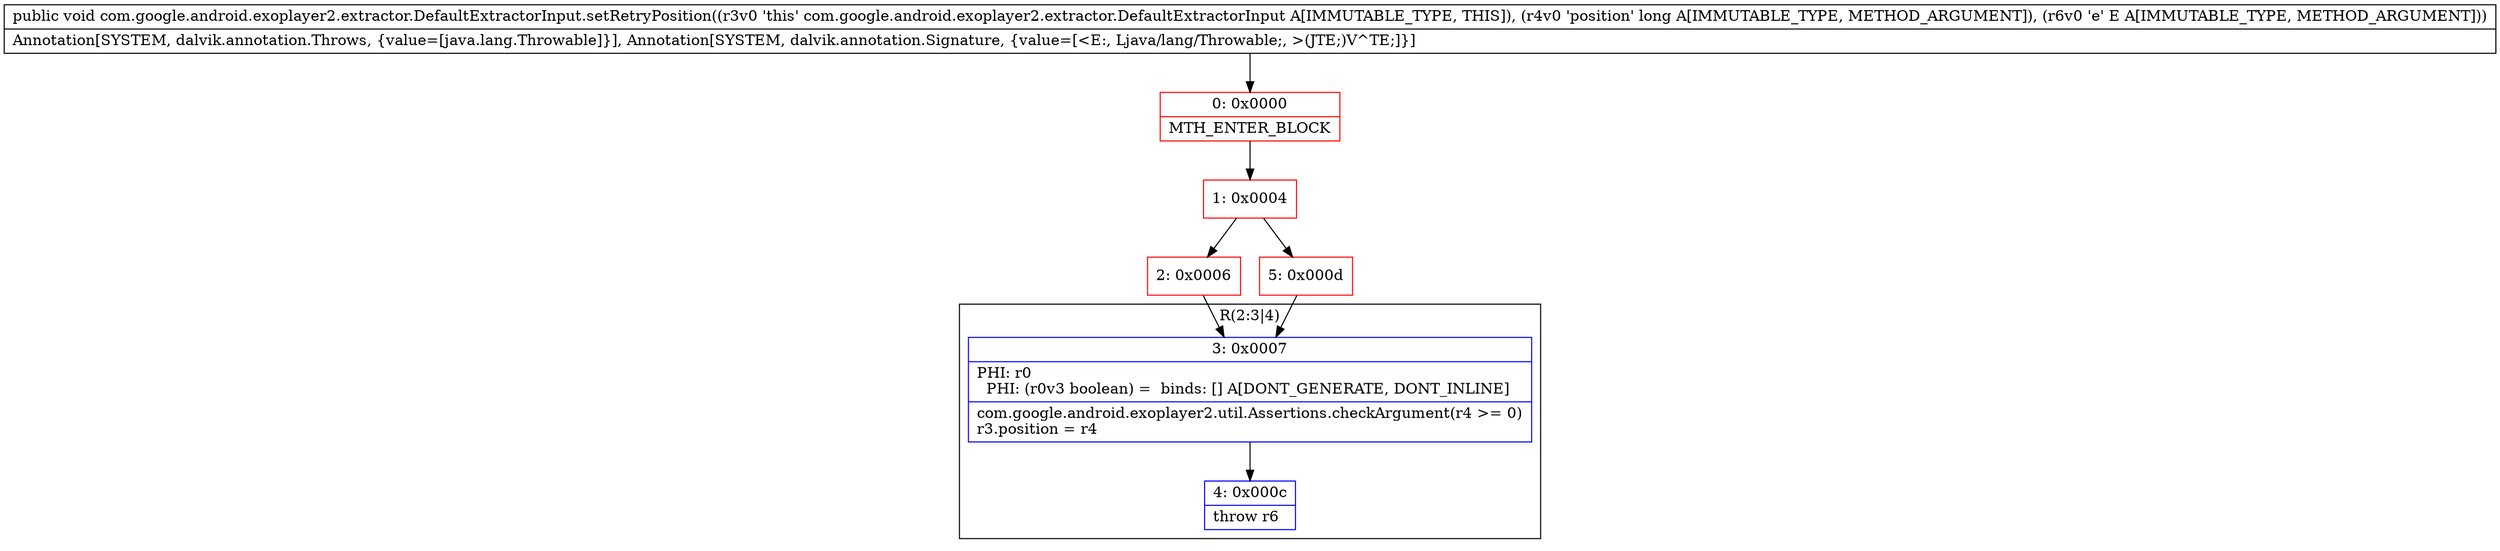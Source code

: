 digraph "CFG forcom.google.android.exoplayer2.extractor.DefaultExtractorInput.setRetryPosition(JLjava\/lang\/Throwable;)V" {
subgraph cluster_Region_534299818 {
label = "R(2:3|4)";
node [shape=record,color=blue];
Node_3 [shape=record,label="{3\:\ 0x0007|PHI: r0 \l  PHI: (r0v3 boolean) =  binds: [] A[DONT_GENERATE, DONT_INLINE]\l|com.google.android.exoplayer2.util.Assertions.checkArgument(r4 \>= 0)\lr3.position = r4\l}"];
Node_4 [shape=record,label="{4\:\ 0x000c|throw r6\l}"];
}
Node_0 [shape=record,color=red,label="{0\:\ 0x0000|MTH_ENTER_BLOCK\l}"];
Node_1 [shape=record,color=red,label="{1\:\ 0x0004}"];
Node_2 [shape=record,color=red,label="{2\:\ 0x0006}"];
Node_5 [shape=record,color=red,label="{5\:\ 0x000d}"];
MethodNode[shape=record,label="{public void com.google.android.exoplayer2.extractor.DefaultExtractorInput.setRetryPosition((r3v0 'this' com.google.android.exoplayer2.extractor.DefaultExtractorInput A[IMMUTABLE_TYPE, THIS]), (r4v0 'position' long A[IMMUTABLE_TYPE, METHOD_ARGUMENT]), (r6v0 'e' E A[IMMUTABLE_TYPE, METHOD_ARGUMENT]))  | Annotation[SYSTEM, dalvik.annotation.Throws, \{value=[java.lang.Throwable]\}], Annotation[SYSTEM, dalvik.annotation.Signature, \{value=[\<E:, Ljava\/lang\/Throwable;, \>(JTE;)V^TE;]\}]\l}"];
MethodNode -> Node_0;
Node_3 -> Node_4;
Node_0 -> Node_1;
Node_1 -> Node_2;
Node_1 -> Node_5;
Node_2 -> Node_3;
Node_5 -> Node_3;
}

